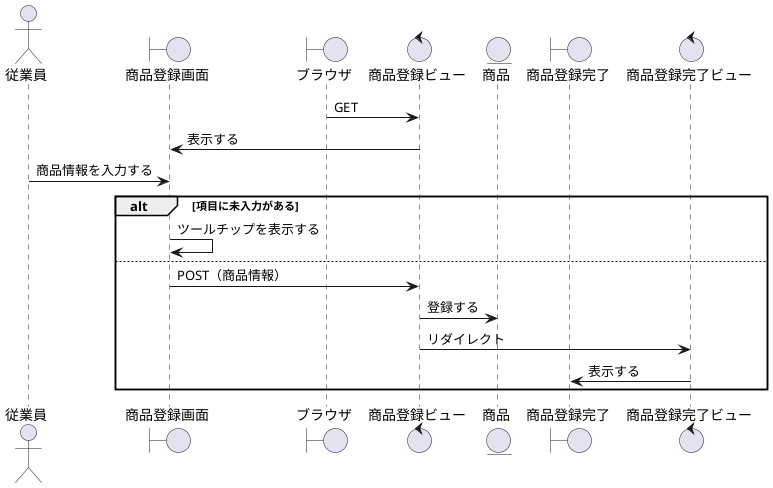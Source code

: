 @startuml syouhin_touroku
actor "従業員" as act
boundary "商品登録画面" as stb
boundary "ブラウザ" as brz
control "商品登録ビュー" as stc
entity "商品" as product
boundary "商品登録完了" as skb
control "商品登録完了ビュー" as skc

brz -> stc: GET
stb <- stc: 表示する
act -> stb: 商品情報を入力する
alt 項目に未入力がある
    
    stb -> stb: ツールチップを表示する
else
    stb -> stc: POST（商品情報）
    
    stc -> product: 登録する
    stc -> skc: リダイレクト 
    skb <- skc: 表示する
end
@enduml